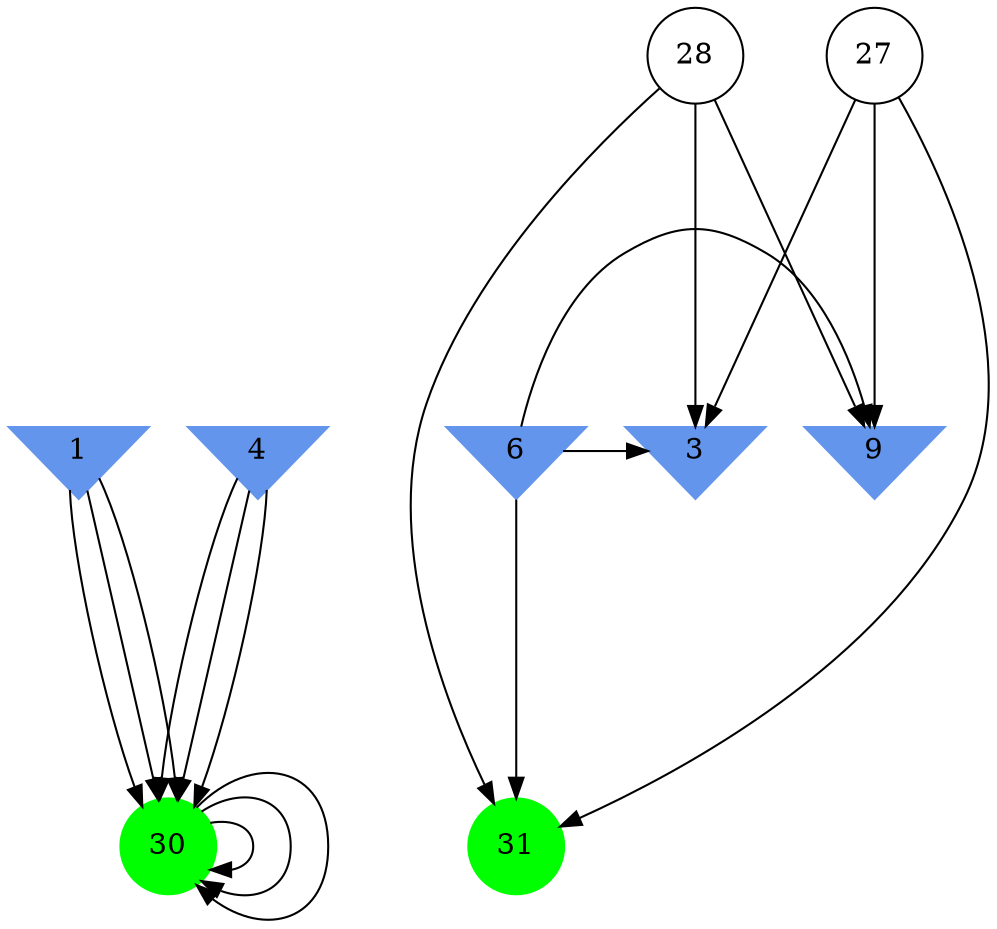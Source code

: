 digraph brain {
	ranksep=2.0;
	1 [shape=invtriangle,style=filled,color=cornflowerblue];
	3 [shape=invtriangle,style=filled,color=cornflowerblue];
	4 [shape=invtriangle,style=filled,color=cornflowerblue];
	6 [shape=invtriangle,style=filled,color=cornflowerblue];
	9 [shape=invtriangle,style=filled,color=cornflowerblue];
	27 [shape=circle,color=black];
	28 [shape=circle,color=black];
	30 [shape=circle,style=filled,color=green];
	31 [shape=circle,style=filled,color=green];
	1	->	30;
	1	->	30;
	1	->	30;
	30	->	30;
	30	->	30;
	30	->	30;
	4	->	30;
	4	->	30;
	4	->	30;
	27	->	9;
	27	->	31;
	27	->	3;
	6	->	9;
	6	->	31;
	6	->	3;
	28	->	9;
	28	->	31;
	28	->	3;
	{ rank=same; 1; 3; 4; 6; 9; }
	{ rank=same; 27; 28; }
	{ rank=same; 30; 31; }
}
